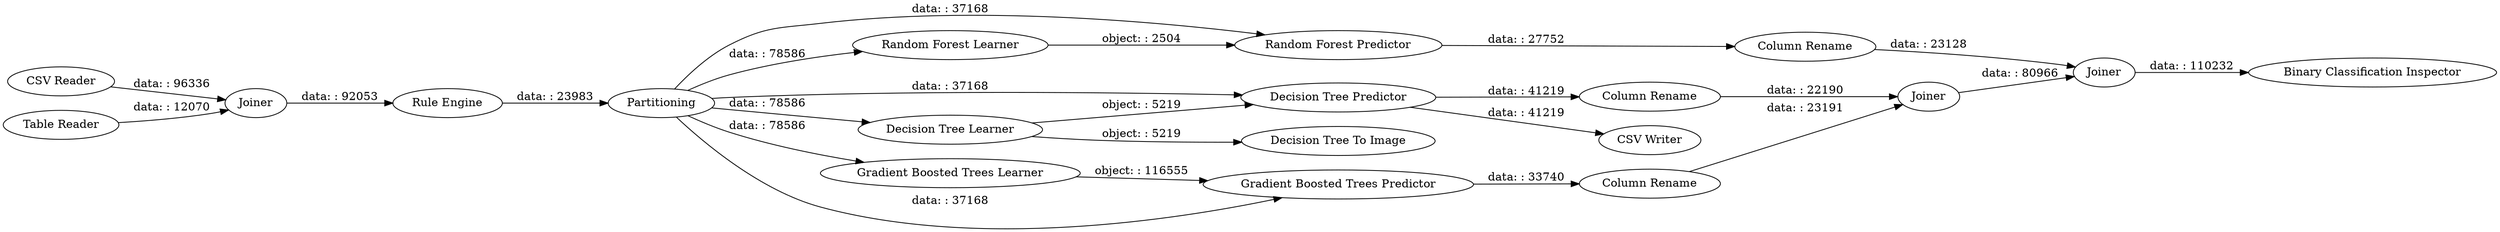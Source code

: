 digraph {
	"142567807459878705_27" [label="Gradient Boosted Trees Learner"]
	"142567807459878705_31" [label="Random Forest Predictor"]
	"142567807459878705_25" [label="Column Rename"]
	"142567807459878705_9" [label="Rule Engine"]
	"142567807459878705_20" [label=Partitioning]
	"142567807459878705_35" [label="CSV Writer"]
	"142567807459878705_11" [label="Decision Tree Predictor"]
	"142567807459878705_23" [label="Column Rename"]
	"142567807459878705_28" [label="Gradient Boosted Trees Predictor"]
	"142567807459878705_2" [label="CSV Reader"]
	"142567807459878705_1" [label="Table Reader"]
	"142567807459878705_10" [label="Decision Tree Learner"]
	"142567807459878705_21" [label="Binary Classification Inspector"]
	"142567807459878705_5" [label=Joiner]
	"142567807459878705_33" [label=Joiner]
	"142567807459878705_32" [label="Column Rename"]
	"142567807459878705_34" [label="Decision Tree To Image"]
	"142567807459878705_30" [label="Random Forest Learner"]
	"142567807459878705_22" [label=Joiner]
	"142567807459878705_20" -> "142567807459878705_11" [label="data: : 37168"]
	"142567807459878705_11" -> "142567807459878705_25" [label="data: : 41219"]
	"142567807459878705_20" -> "142567807459878705_30" [label="data: : 78586"]
	"142567807459878705_10" -> "142567807459878705_34" [label="object: : 5219"]
	"142567807459878705_20" -> "142567807459878705_27" [label="data: : 78586"]
	"142567807459878705_20" -> "142567807459878705_28" [label="data: : 37168"]
	"142567807459878705_20" -> "142567807459878705_10" [label="data: : 78586"]
	"142567807459878705_32" -> "142567807459878705_33" [label="data: : 23128"]
	"142567807459878705_11" -> "142567807459878705_35" [label="data: : 41219"]
	"142567807459878705_28" -> "142567807459878705_23" [label="data: : 33740"]
	"142567807459878705_20" -> "142567807459878705_31" [label="data: : 37168"]
	"142567807459878705_10" -> "142567807459878705_11" [label="object: : 5219"]
	"142567807459878705_30" -> "142567807459878705_31" [label="object: : 2504"]
	"142567807459878705_33" -> "142567807459878705_21" [label="data: : 110232"]
	"142567807459878705_2" -> "142567807459878705_5" [label="data: : 96336"]
	"142567807459878705_25" -> "142567807459878705_22" [label="data: : 22190"]
	"142567807459878705_1" -> "142567807459878705_5" [label="data: : 12070"]
	"142567807459878705_22" -> "142567807459878705_33" [label="data: : 80966"]
	"142567807459878705_5" -> "142567807459878705_9" [label="data: : 92053"]
	"142567807459878705_31" -> "142567807459878705_32" [label="data: : 27752"]
	"142567807459878705_23" -> "142567807459878705_22" [label="data: : 23191"]
	"142567807459878705_27" -> "142567807459878705_28" [label="object: : 116555"]
	"142567807459878705_9" -> "142567807459878705_20" [label="data: : 23983"]
	rankdir=LR
}
